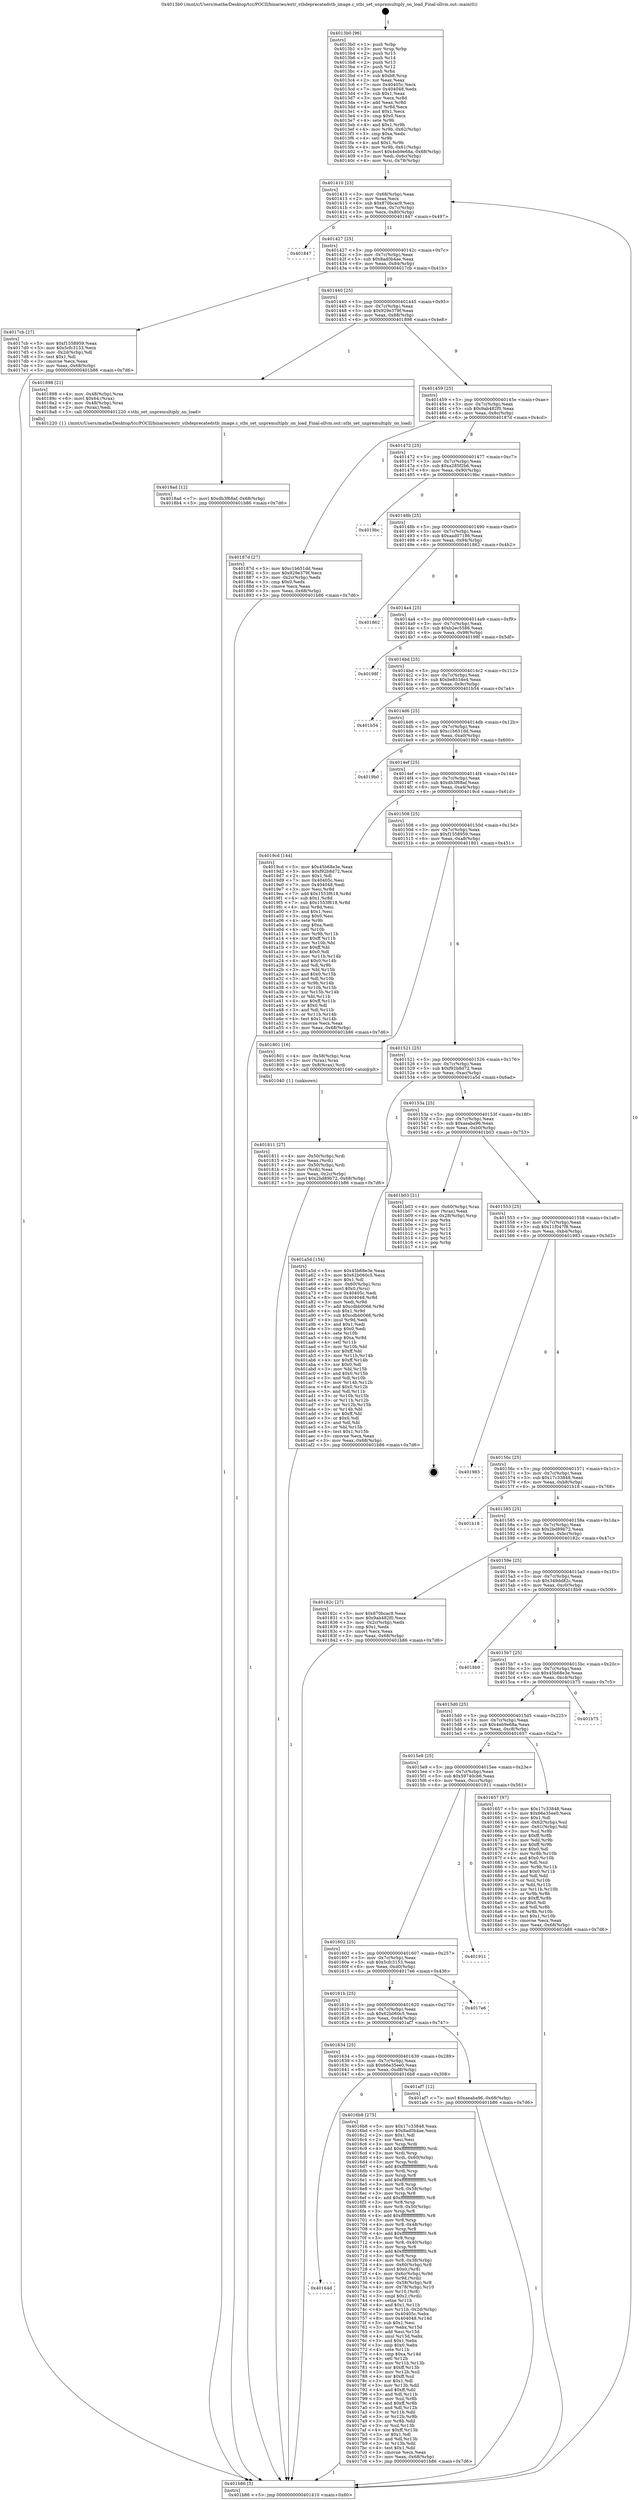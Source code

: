 digraph "0x4013b0" {
  label = "0x4013b0 (/mnt/c/Users/mathe/Desktop/tcc/POCII/binaries/extr_stbdeprecatedstb_image.c_stbi_set_unpremultiply_on_load_Final-ollvm.out::main(0))"
  labelloc = "t"
  node[shape=record]

  Entry [label="",width=0.3,height=0.3,shape=circle,fillcolor=black,style=filled]
  "0x401410" [label="{
     0x401410 [23]\l
     | [instrs]\l
     &nbsp;&nbsp;0x401410 \<+3\>: mov -0x68(%rbp),%eax\l
     &nbsp;&nbsp;0x401413 \<+2\>: mov %eax,%ecx\l
     &nbsp;&nbsp;0x401415 \<+6\>: sub $0x870bcac9,%ecx\l
     &nbsp;&nbsp;0x40141b \<+3\>: mov %eax,-0x7c(%rbp)\l
     &nbsp;&nbsp;0x40141e \<+3\>: mov %ecx,-0x80(%rbp)\l
     &nbsp;&nbsp;0x401421 \<+6\>: je 0000000000401847 \<main+0x497\>\l
  }"]
  "0x401847" [label="{
     0x401847\l
  }", style=dashed]
  "0x401427" [label="{
     0x401427 [25]\l
     | [instrs]\l
     &nbsp;&nbsp;0x401427 \<+5\>: jmp 000000000040142c \<main+0x7c\>\l
     &nbsp;&nbsp;0x40142c \<+3\>: mov -0x7c(%rbp),%eax\l
     &nbsp;&nbsp;0x40142f \<+5\>: sub $0x8ad0b4ae,%eax\l
     &nbsp;&nbsp;0x401434 \<+6\>: mov %eax,-0x84(%rbp)\l
     &nbsp;&nbsp;0x40143a \<+6\>: je 00000000004017cb \<main+0x41b\>\l
  }"]
  Exit [label="",width=0.3,height=0.3,shape=circle,fillcolor=black,style=filled,peripheries=2]
  "0x4017cb" [label="{
     0x4017cb [27]\l
     | [instrs]\l
     &nbsp;&nbsp;0x4017cb \<+5\>: mov $0xf1558959,%eax\l
     &nbsp;&nbsp;0x4017d0 \<+5\>: mov $0x5cfc3153,%ecx\l
     &nbsp;&nbsp;0x4017d5 \<+3\>: mov -0x2d(%rbp),%dl\l
     &nbsp;&nbsp;0x4017d8 \<+3\>: test $0x1,%dl\l
     &nbsp;&nbsp;0x4017db \<+3\>: cmovne %ecx,%eax\l
     &nbsp;&nbsp;0x4017de \<+3\>: mov %eax,-0x68(%rbp)\l
     &nbsp;&nbsp;0x4017e1 \<+5\>: jmp 0000000000401b86 \<main+0x7d6\>\l
  }"]
  "0x401440" [label="{
     0x401440 [25]\l
     | [instrs]\l
     &nbsp;&nbsp;0x401440 \<+5\>: jmp 0000000000401445 \<main+0x95\>\l
     &nbsp;&nbsp;0x401445 \<+3\>: mov -0x7c(%rbp),%eax\l
     &nbsp;&nbsp;0x401448 \<+5\>: sub $0x929e379f,%eax\l
     &nbsp;&nbsp;0x40144d \<+6\>: mov %eax,-0x88(%rbp)\l
     &nbsp;&nbsp;0x401453 \<+6\>: je 0000000000401898 \<main+0x4e8\>\l
  }"]
  "0x4018ad" [label="{
     0x4018ad [12]\l
     | [instrs]\l
     &nbsp;&nbsp;0x4018ad \<+7\>: movl $0xdb3f68af,-0x68(%rbp)\l
     &nbsp;&nbsp;0x4018b4 \<+5\>: jmp 0000000000401b86 \<main+0x7d6\>\l
  }"]
  "0x401898" [label="{
     0x401898 [21]\l
     | [instrs]\l
     &nbsp;&nbsp;0x401898 \<+4\>: mov -0x48(%rbp),%rax\l
     &nbsp;&nbsp;0x40189c \<+6\>: movl $0x64,(%rax)\l
     &nbsp;&nbsp;0x4018a2 \<+4\>: mov -0x48(%rbp),%rax\l
     &nbsp;&nbsp;0x4018a6 \<+2\>: mov (%rax),%edi\l
     &nbsp;&nbsp;0x4018a8 \<+5\>: call 0000000000401220 \<stbi_set_unpremultiply_on_load\>\l
     | [calls]\l
     &nbsp;&nbsp;0x401220 \{1\} (/mnt/c/Users/mathe/Desktop/tcc/POCII/binaries/extr_stbdeprecatedstb_image.c_stbi_set_unpremultiply_on_load_Final-ollvm.out::stbi_set_unpremultiply_on_load)\l
  }"]
  "0x401459" [label="{
     0x401459 [25]\l
     | [instrs]\l
     &nbsp;&nbsp;0x401459 \<+5\>: jmp 000000000040145e \<main+0xae\>\l
     &nbsp;&nbsp;0x40145e \<+3\>: mov -0x7c(%rbp),%eax\l
     &nbsp;&nbsp;0x401461 \<+5\>: sub $0x9ab482f0,%eax\l
     &nbsp;&nbsp;0x401466 \<+6\>: mov %eax,-0x8c(%rbp)\l
     &nbsp;&nbsp;0x40146c \<+6\>: je 000000000040187d \<main+0x4cd\>\l
  }"]
  "0x401811" [label="{
     0x401811 [27]\l
     | [instrs]\l
     &nbsp;&nbsp;0x401811 \<+4\>: mov -0x50(%rbp),%rdi\l
     &nbsp;&nbsp;0x401815 \<+2\>: mov %eax,(%rdi)\l
     &nbsp;&nbsp;0x401817 \<+4\>: mov -0x50(%rbp),%rdi\l
     &nbsp;&nbsp;0x40181b \<+2\>: mov (%rdi),%eax\l
     &nbsp;&nbsp;0x40181d \<+3\>: mov %eax,-0x2c(%rbp)\l
     &nbsp;&nbsp;0x401820 \<+7\>: movl $0x2bd89b72,-0x68(%rbp)\l
     &nbsp;&nbsp;0x401827 \<+5\>: jmp 0000000000401b86 \<main+0x7d6\>\l
  }"]
  "0x40187d" [label="{
     0x40187d [27]\l
     | [instrs]\l
     &nbsp;&nbsp;0x40187d \<+5\>: mov $0xc1b651dd,%eax\l
     &nbsp;&nbsp;0x401882 \<+5\>: mov $0x929e379f,%ecx\l
     &nbsp;&nbsp;0x401887 \<+3\>: mov -0x2c(%rbp),%edx\l
     &nbsp;&nbsp;0x40188a \<+3\>: cmp $0x0,%edx\l
     &nbsp;&nbsp;0x40188d \<+3\>: cmove %ecx,%eax\l
     &nbsp;&nbsp;0x401890 \<+3\>: mov %eax,-0x68(%rbp)\l
     &nbsp;&nbsp;0x401893 \<+5\>: jmp 0000000000401b86 \<main+0x7d6\>\l
  }"]
  "0x401472" [label="{
     0x401472 [25]\l
     | [instrs]\l
     &nbsp;&nbsp;0x401472 \<+5\>: jmp 0000000000401477 \<main+0xc7\>\l
     &nbsp;&nbsp;0x401477 \<+3\>: mov -0x7c(%rbp),%eax\l
     &nbsp;&nbsp;0x40147a \<+5\>: sub $0xa285f2b6,%eax\l
     &nbsp;&nbsp;0x40147f \<+6\>: mov %eax,-0x90(%rbp)\l
     &nbsp;&nbsp;0x401485 \<+6\>: je 00000000004019bc \<main+0x60c\>\l
  }"]
  "0x40164d" [label="{
     0x40164d\l
  }", style=dashed]
  "0x4019bc" [label="{
     0x4019bc\l
  }", style=dashed]
  "0x40148b" [label="{
     0x40148b [25]\l
     | [instrs]\l
     &nbsp;&nbsp;0x40148b \<+5\>: jmp 0000000000401490 \<main+0xe0\>\l
     &nbsp;&nbsp;0x401490 \<+3\>: mov -0x7c(%rbp),%eax\l
     &nbsp;&nbsp;0x401493 \<+5\>: sub $0xaad07186,%eax\l
     &nbsp;&nbsp;0x401498 \<+6\>: mov %eax,-0x94(%rbp)\l
     &nbsp;&nbsp;0x40149e \<+6\>: je 0000000000401862 \<main+0x4b2\>\l
  }"]
  "0x4016b8" [label="{
     0x4016b8 [275]\l
     | [instrs]\l
     &nbsp;&nbsp;0x4016b8 \<+5\>: mov $0x17c33848,%eax\l
     &nbsp;&nbsp;0x4016bd \<+5\>: mov $0x8ad0b4ae,%ecx\l
     &nbsp;&nbsp;0x4016c2 \<+2\>: mov $0x1,%dl\l
     &nbsp;&nbsp;0x4016c4 \<+2\>: xor %esi,%esi\l
     &nbsp;&nbsp;0x4016c6 \<+3\>: mov %rsp,%rdi\l
     &nbsp;&nbsp;0x4016c9 \<+4\>: add $0xfffffffffffffff0,%rdi\l
     &nbsp;&nbsp;0x4016cd \<+3\>: mov %rdi,%rsp\l
     &nbsp;&nbsp;0x4016d0 \<+4\>: mov %rdi,-0x60(%rbp)\l
     &nbsp;&nbsp;0x4016d4 \<+3\>: mov %rsp,%rdi\l
     &nbsp;&nbsp;0x4016d7 \<+4\>: add $0xfffffffffffffff0,%rdi\l
     &nbsp;&nbsp;0x4016db \<+3\>: mov %rdi,%rsp\l
     &nbsp;&nbsp;0x4016de \<+3\>: mov %rsp,%r8\l
     &nbsp;&nbsp;0x4016e1 \<+4\>: add $0xfffffffffffffff0,%r8\l
     &nbsp;&nbsp;0x4016e5 \<+3\>: mov %r8,%rsp\l
     &nbsp;&nbsp;0x4016e8 \<+4\>: mov %r8,-0x58(%rbp)\l
     &nbsp;&nbsp;0x4016ec \<+3\>: mov %rsp,%r8\l
     &nbsp;&nbsp;0x4016ef \<+4\>: add $0xfffffffffffffff0,%r8\l
     &nbsp;&nbsp;0x4016f3 \<+3\>: mov %r8,%rsp\l
     &nbsp;&nbsp;0x4016f6 \<+4\>: mov %r8,-0x50(%rbp)\l
     &nbsp;&nbsp;0x4016fa \<+3\>: mov %rsp,%r8\l
     &nbsp;&nbsp;0x4016fd \<+4\>: add $0xfffffffffffffff0,%r8\l
     &nbsp;&nbsp;0x401701 \<+3\>: mov %r8,%rsp\l
     &nbsp;&nbsp;0x401704 \<+4\>: mov %r8,-0x48(%rbp)\l
     &nbsp;&nbsp;0x401708 \<+3\>: mov %rsp,%r8\l
     &nbsp;&nbsp;0x40170b \<+4\>: add $0xfffffffffffffff0,%r8\l
     &nbsp;&nbsp;0x40170f \<+3\>: mov %r8,%rsp\l
     &nbsp;&nbsp;0x401712 \<+4\>: mov %r8,-0x40(%rbp)\l
     &nbsp;&nbsp;0x401716 \<+3\>: mov %rsp,%r8\l
     &nbsp;&nbsp;0x401719 \<+4\>: add $0xfffffffffffffff0,%r8\l
     &nbsp;&nbsp;0x40171d \<+3\>: mov %r8,%rsp\l
     &nbsp;&nbsp;0x401720 \<+4\>: mov %r8,-0x38(%rbp)\l
     &nbsp;&nbsp;0x401724 \<+4\>: mov -0x60(%rbp),%r8\l
     &nbsp;&nbsp;0x401728 \<+7\>: movl $0x0,(%r8)\l
     &nbsp;&nbsp;0x40172f \<+4\>: mov -0x6c(%rbp),%r9d\l
     &nbsp;&nbsp;0x401733 \<+3\>: mov %r9d,(%rdi)\l
     &nbsp;&nbsp;0x401736 \<+4\>: mov -0x58(%rbp),%r8\l
     &nbsp;&nbsp;0x40173a \<+4\>: mov -0x78(%rbp),%r10\l
     &nbsp;&nbsp;0x40173e \<+3\>: mov %r10,(%r8)\l
     &nbsp;&nbsp;0x401741 \<+3\>: cmpl $0x2,(%rdi)\l
     &nbsp;&nbsp;0x401744 \<+4\>: setne %r11b\l
     &nbsp;&nbsp;0x401748 \<+4\>: and $0x1,%r11b\l
     &nbsp;&nbsp;0x40174c \<+4\>: mov %r11b,-0x2d(%rbp)\l
     &nbsp;&nbsp;0x401750 \<+7\>: mov 0x40405c,%ebx\l
     &nbsp;&nbsp;0x401757 \<+8\>: mov 0x404048,%r14d\l
     &nbsp;&nbsp;0x40175f \<+3\>: sub $0x1,%esi\l
     &nbsp;&nbsp;0x401762 \<+3\>: mov %ebx,%r15d\l
     &nbsp;&nbsp;0x401765 \<+3\>: add %esi,%r15d\l
     &nbsp;&nbsp;0x401768 \<+4\>: imul %r15d,%ebx\l
     &nbsp;&nbsp;0x40176c \<+3\>: and $0x1,%ebx\l
     &nbsp;&nbsp;0x40176f \<+3\>: cmp $0x0,%ebx\l
     &nbsp;&nbsp;0x401772 \<+4\>: sete %r11b\l
     &nbsp;&nbsp;0x401776 \<+4\>: cmp $0xa,%r14d\l
     &nbsp;&nbsp;0x40177a \<+4\>: setl %r12b\l
     &nbsp;&nbsp;0x40177e \<+3\>: mov %r11b,%r13b\l
     &nbsp;&nbsp;0x401781 \<+4\>: xor $0xff,%r13b\l
     &nbsp;&nbsp;0x401785 \<+3\>: mov %r12b,%sil\l
     &nbsp;&nbsp;0x401788 \<+4\>: xor $0xff,%sil\l
     &nbsp;&nbsp;0x40178c \<+3\>: xor $0x1,%dl\l
     &nbsp;&nbsp;0x40178f \<+3\>: mov %r13b,%dil\l
     &nbsp;&nbsp;0x401792 \<+4\>: and $0xff,%dil\l
     &nbsp;&nbsp;0x401796 \<+3\>: and %dl,%r11b\l
     &nbsp;&nbsp;0x401799 \<+3\>: mov %sil,%r8b\l
     &nbsp;&nbsp;0x40179c \<+4\>: and $0xff,%r8b\l
     &nbsp;&nbsp;0x4017a0 \<+3\>: and %dl,%r12b\l
     &nbsp;&nbsp;0x4017a3 \<+3\>: or %r11b,%dil\l
     &nbsp;&nbsp;0x4017a6 \<+3\>: or %r12b,%r8b\l
     &nbsp;&nbsp;0x4017a9 \<+3\>: xor %r8b,%dil\l
     &nbsp;&nbsp;0x4017ac \<+3\>: or %sil,%r13b\l
     &nbsp;&nbsp;0x4017af \<+4\>: xor $0xff,%r13b\l
     &nbsp;&nbsp;0x4017b3 \<+3\>: or $0x1,%dl\l
     &nbsp;&nbsp;0x4017b6 \<+3\>: and %dl,%r13b\l
     &nbsp;&nbsp;0x4017b9 \<+3\>: or %r13b,%dil\l
     &nbsp;&nbsp;0x4017bc \<+4\>: test $0x1,%dil\l
     &nbsp;&nbsp;0x4017c0 \<+3\>: cmovne %ecx,%eax\l
     &nbsp;&nbsp;0x4017c3 \<+3\>: mov %eax,-0x68(%rbp)\l
     &nbsp;&nbsp;0x4017c6 \<+5\>: jmp 0000000000401b86 \<main+0x7d6\>\l
  }"]
  "0x401862" [label="{
     0x401862\l
  }", style=dashed]
  "0x4014a4" [label="{
     0x4014a4 [25]\l
     | [instrs]\l
     &nbsp;&nbsp;0x4014a4 \<+5\>: jmp 00000000004014a9 \<main+0xf9\>\l
     &nbsp;&nbsp;0x4014a9 \<+3\>: mov -0x7c(%rbp),%eax\l
     &nbsp;&nbsp;0x4014ac \<+5\>: sub $0xb2ec5586,%eax\l
     &nbsp;&nbsp;0x4014b1 \<+6\>: mov %eax,-0x98(%rbp)\l
     &nbsp;&nbsp;0x4014b7 \<+6\>: je 000000000040198f \<main+0x5df\>\l
  }"]
  "0x401634" [label="{
     0x401634 [25]\l
     | [instrs]\l
     &nbsp;&nbsp;0x401634 \<+5\>: jmp 0000000000401639 \<main+0x289\>\l
     &nbsp;&nbsp;0x401639 \<+3\>: mov -0x7c(%rbp),%eax\l
     &nbsp;&nbsp;0x40163c \<+5\>: sub $0x66e35ee0,%eax\l
     &nbsp;&nbsp;0x401641 \<+6\>: mov %eax,-0xd8(%rbp)\l
     &nbsp;&nbsp;0x401647 \<+6\>: je 00000000004016b8 \<main+0x308\>\l
  }"]
  "0x40198f" [label="{
     0x40198f\l
  }", style=dashed]
  "0x4014bd" [label="{
     0x4014bd [25]\l
     | [instrs]\l
     &nbsp;&nbsp;0x4014bd \<+5\>: jmp 00000000004014c2 \<main+0x112\>\l
     &nbsp;&nbsp;0x4014c2 \<+3\>: mov -0x7c(%rbp),%eax\l
     &nbsp;&nbsp;0x4014c5 \<+5\>: sub $0xbe8534e4,%eax\l
     &nbsp;&nbsp;0x4014ca \<+6\>: mov %eax,-0x9c(%rbp)\l
     &nbsp;&nbsp;0x4014d0 \<+6\>: je 0000000000401b54 \<main+0x7a4\>\l
  }"]
  "0x401af7" [label="{
     0x401af7 [12]\l
     | [instrs]\l
     &nbsp;&nbsp;0x401af7 \<+7\>: movl $0xaeaba96,-0x68(%rbp)\l
     &nbsp;&nbsp;0x401afe \<+5\>: jmp 0000000000401b86 \<main+0x7d6\>\l
  }"]
  "0x401b54" [label="{
     0x401b54\l
  }", style=dashed]
  "0x4014d6" [label="{
     0x4014d6 [25]\l
     | [instrs]\l
     &nbsp;&nbsp;0x4014d6 \<+5\>: jmp 00000000004014db \<main+0x12b\>\l
     &nbsp;&nbsp;0x4014db \<+3\>: mov -0x7c(%rbp),%eax\l
     &nbsp;&nbsp;0x4014de \<+5\>: sub $0xc1b651dd,%eax\l
     &nbsp;&nbsp;0x4014e3 \<+6\>: mov %eax,-0xa0(%rbp)\l
     &nbsp;&nbsp;0x4014e9 \<+6\>: je 00000000004019b0 \<main+0x600\>\l
  }"]
  "0x40161b" [label="{
     0x40161b [25]\l
     | [instrs]\l
     &nbsp;&nbsp;0x40161b \<+5\>: jmp 0000000000401620 \<main+0x270\>\l
     &nbsp;&nbsp;0x401620 \<+3\>: mov -0x7c(%rbp),%eax\l
     &nbsp;&nbsp;0x401623 \<+5\>: sub $0x62b060c5,%eax\l
     &nbsp;&nbsp;0x401628 \<+6\>: mov %eax,-0xd4(%rbp)\l
     &nbsp;&nbsp;0x40162e \<+6\>: je 0000000000401af7 \<main+0x747\>\l
  }"]
  "0x4019b0" [label="{
     0x4019b0\l
  }", style=dashed]
  "0x4014ef" [label="{
     0x4014ef [25]\l
     | [instrs]\l
     &nbsp;&nbsp;0x4014ef \<+5\>: jmp 00000000004014f4 \<main+0x144\>\l
     &nbsp;&nbsp;0x4014f4 \<+3\>: mov -0x7c(%rbp),%eax\l
     &nbsp;&nbsp;0x4014f7 \<+5\>: sub $0xdb3f68af,%eax\l
     &nbsp;&nbsp;0x4014fc \<+6\>: mov %eax,-0xa4(%rbp)\l
     &nbsp;&nbsp;0x401502 \<+6\>: je 00000000004019cd \<main+0x61d\>\l
  }"]
  "0x4017e6" [label="{
     0x4017e6\l
  }", style=dashed]
  "0x4019cd" [label="{
     0x4019cd [144]\l
     | [instrs]\l
     &nbsp;&nbsp;0x4019cd \<+5\>: mov $0x45b68e3e,%eax\l
     &nbsp;&nbsp;0x4019d2 \<+5\>: mov $0xf92b8d72,%ecx\l
     &nbsp;&nbsp;0x4019d7 \<+2\>: mov $0x1,%dl\l
     &nbsp;&nbsp;0x4019d9 \<+7\>: mov 0x40405c,%esi\l
     &nbsp;&nbsp;0x4019e0 \<+7\>: mov 0x404048,%edi\l
     &nbsp;&nbsp;0x4019e7 \<+3\>: mov %esi,%r8d\l
     &nbsp;&nbsp;0x4019ea \<+7\>: add $0x1553f618,%r8d\l
     &nbsp;&nbsp;0x4019f1 \<+4\>: sub $0x1,%r8d\l
     &nbsp;&nbsp;0x4019f5 \<+7\>: sub $0x1553f618,%r8d\l
     &nbsp;&nbsp;0x4019fc \<+4\>: imul %r8d,%esi\l
     &nbsp;&nbsp;0x401a00 \<+3\>: and $0x1,%esi\l
     &nbsp;&nbsp;0x401a03 \<+3\>: cmp $0x0,%esi\l
     &nbsp;&nbsp;0x401a06 \<+4\>: sete %r9b\l
     &nbsp;&nbsp;0x401a0a \<+3\>: cmp $0xa,%edi\l
     &nbsp;&nbsp;0x401a0d \<+4\>: setl %r10b\l
     &nbsp;&nbsp;0x401a11 \<+3\>: mov %r9b,%r11b\l
     &nbsp;&nbsp;0x401a14 \<+4\>: xor $0xff,%r11b\l
     &nbsp;&nbsp;0x401a18 \<+3\>: mov %r10b,%bl\l
     &nbsp;&nbsp;0x401a1b \<+3\>: xor $0xff,%bl\l
     &nbsp;&nbsp;0x401a1e \<+3\>: xor $0x0,%dl\l
     &nbsp;&nbsp;0x401a21 \<+3\>: mov %r11b,%r14b\l
     &nbsp;&nbsp;0x401a24 \<+4\>: and $0x0,%r14b\l
     &nbsp;&nbsp;0x401a28 \<+3\>: and %dl,%r9b\l
     &nbsp;&nbsp;0x401a2b \<+3\>: mov %bl,%r15b\l
     &nbsp;&nbsp;0x401a2e \<+4\>: and $0x0,%r15b\l
     &nbsp;&nbsp;0x401a32 \<+3\>: and %dl,%r10b\l
     &nbsp;&nbsp;0x401a35 \<+3\>: or %r9b,%r14b\l
     &nbsp;&nbsp;0x401a38 \<+3\>: or %r10b,%r15b\l
     &nbsp;&nbsp;0x401a3b \<+3\>: xor %r15b,%r14b\l
     &nbsp;&nbsp;0x401a3e \<+3\>: or %bl,%r11b\l
     &nbsp;&nbsp;0x401a41 \<+4\>: xor $0xff,%r11b\l
     &nbsp;&nbsp;0x401a45 \<+3\>: or $0x0,%dl\l
     &nbsp;&nbsp;0x401a48 \<+3\>: and %dl,%r11b\l
     &nbsp;&nbsp;0x401a4b \<+3\>: or %r11b,%r14b\l
     &nbsp;&nbsp;0x401a4e \<+4\>: test $0x1,%r14b\l
     &nbsp;&nbsp;0x401a52 \<+3\>: cmovne %ecx,%eax\l
     &nbsp;&nbsp;0x401a55 \<+3\>: mov %eax,-0x68(%rbp)\l
     &nbsp;&nbsp;0x401a58 \<+5\>: jmp 0000000000401b86 \<main+0x7d6\>\l
  }"]
  "0x401508" [label="{
     0x401508 [25]\l
     | [instrs]\l
     &nbsp;&nbsp;0x401508 \<+5\>: jmp 000000000040150d \<main+0x15d\>\l
     &nbsp;&nbsp;0x40150d \<+3\>: mov -0x7c(%rbp),%eax\l
     &nbsp;&nbsp;0x401510 \<+5\>: sub $0xf1558959,%eax\l
     &nbsp;&nbsp;0x401515 \<+6\>: mov %eax,-0xa8(%rbp)\l
     &nbsp;&nbsp;0x40151b \<+6\>: je 0000000000401801 \<main+0x451\>\l
  }"]
  "0x401602" [label="{
     0x401602 [25]\l
     | [instrs]\l
     &nbsp;&nbsp;0x401602 \<+5\>: jmp 0000000000401607 \<main+0x257\>\l
     &nbsp;&nbsp;0x401607 \<+3\>: mov -0x7c(%rbp),%eax\l
     &nbsp;&nbsp;0x40160a \<+5\>: sub $0x5cfc3153,%eax\l
     &nbsp;&nbsp;0x40160f \<+6\>: mov %eax,-0xd0(%rbp)\l
     &nbsp;&nbsp;0x401615 \<+6\>: je 00000000004017e6 \<main+0x436\>\l
  }"]
  "0x401801" [label="{
     0x401801 [16]\l
     | [instrs]\l
     &nbsp;&nbsp;0x401801 \<+4\>: mov -0x58(%rbp),%rax\l
     &nbsp;&nbsp;0x401805 \<+3\>: mov (%rax),%rax\l
     &nbsp;&nbsp;0x401808 \<+4\>: mov 0x8(%rax),%rdi\l
     &nbsp;&nbsp;0x40180c \<+5\>: call 0000000000401040 \<atoi@plt\>\l
     | [calls]\l
     &nbsp;&nbsp;0x401040 \{1\} (unknown)\l
  }"]
  "0x401521" [label="{
     0x401521 [25]\l
     | [instrs]\l
     &nbsp;&nbsp;0x401521 \<+5\>: jmp 0000000000401526 \<main+0x176\>\l
     &nbsp;&nbsp;0x401526 \<+3\>: mov -0x7c(%rbp),%eax\l
     &nbsp;&nbsp;0x401529 \<+5\>: sub $0xf92b8d72,%eax\l
     &nbsp;&nbsp;0x40152e \<+6\>: mov %eax,-0xac(%rbp)\l
     &nbsp;&nbsp;0x401534 \<+6\>: je 0000000000401a5d \<main+0x6ad\>\l
  }"]
  "0x401911" [label="{
     0x401911\l
  }", style=dashed]
  "0x401a5d" [label="{
     0x401a5d [154]\l
     | [instrs]\l
     &nbsp;&nbsp;0x401a5d \<+5\>: mov $0x45b68e3e,%eax\l
     &nbsp;&nbsp;0x401a62 \<+5\>: mov $0x62b060c5,%ecx\l
     &nbsp;&nbsp;0x401a67 \<+2\>: mov $0x1,%dl\l
     &nbsp;&nbsp;0x401a69 \<+4\>: mov -0x60(%rbp),%rsi\l
     &nbsp;&nbsp;0x401a6d \<+6\>: movl $0x0,(%rsi)\l
     &nbsp;&nbsp;0x401a73 \<+7\>: mov 0x40405c,%edi\l
     &nbsp;&nbsp;0x401a7a \<+8\>: mov 0x404048,%r8d\l
     &nbsp;&nbsp;0x401a82 \<+3\>: mov %edi,%r9d\l
     &nbsp;&nbsp;0x401a85 \<+7\>: add $0xcdbb0066,%r9d\l
     &nbsp;&nbsp;0x401a8c \<+4\>: sub $0x1,%r9d\l
     &nbsp;&nbsp;0x401a90 \<+7\>: sub $0xcdbb0066,%r9d\l
     &nbsp;&nbsp;0x401a97 \<+4\>: imul %r9d,%edi\l
     &nbsp;&nbsp;0x401a9b \<+3\>: and $0x1,%edi\l
     &nbsp;&nbsp;0x401a9e \<+3\>: cmp $0x0,%edi\l
     &nbsp;&nbsp;0x401aa1 \<+4\>: sete %r10b\l
     &nbsp;&nbsp;0x401aa5 \<+4\>: cmp $0xa,%r8d\l
     &nbsp;&nbsp;0x401aa9 \<+4\>: setl %r11b\l
     &nbsp;&nbsp;0x401aad \<+3\>: mov %r10b,%bl\l
     &nbsp;&nbsp;0x401ab0 \<+3\>: xor $0xff,%bl\l
     &nbsp;&nbsp;0x401ab3 \<+3\>: mov %r11b,%r14b\l
     &nbsp;&nbsp;0x401ab6 \<+4\>: xor $0xff,%r14b\l
     &nbsp;&nbsp;0x401aba \<+3\>: xor $0x0,%dl\l
     &nbsp;&nbsp;0x401abd \<+3\>: mov %bl,%r15b\l
     &nbsp;&nbsp;0x401ac0 \<+4\>: and $0x0,%r15b\l
     &nbsp;&nbsp;0x401ac4 \<+3\>: and %dl,%r10b\l
     &nbsp;&nbsp;0x401ac7 \<+3\>: mov %r14b,%r12b\l
     &nbsp;&nbsp;0x401aca \<+4\>: and $0x0,%r12b\l
     &nbsp;&nbsp;0x401ace \<+3\>: and %dl,%r11b\l
     &nbsp;&nbsp;0x401ad1 \<+3\>: or %r10b,%r15b\l
     &nbsp;&nbsp;0x401ad4 \<+3\>: or %r11b,%r12b\l
     &nbsp;&nbsp;0x401ad7 \<+3\>: xor %r12b,%r15b\l
     &nbsp;&nbsp;0x401ada \<+3\>: or %r14b,%bl\l
     &nbsp;&nbsp;0x401add \<+3\>: xor $0xff,%bl\l
     &nbsp;&nbsp;0x401ae0 \<+3\>: or $0x0,%dl\l
     &nbsp;&nbsp;0x401ae3 \<+2\>: and %dl,%bl\l
     &nbsp;&nbsp;0x401ae5 \<+3\>: or %bl,%r15b\l
     &nbsp;&nbsp;0x401ae8 \<+4\>: test $0x1,%r15b\l
     &nbsp;&nbsp;0x401aec \<+3\>: cmovne %ecx,%eax\l
     &nbsp;&nbsp;0x401aef \<+3\>: mov %eax,-0x68(%rbp)\l
     &nbsp;&nbsp;0x401af2 \<+5\>: jmp 0000000000401b86 \<main+0x7d6\>\l
  }"]
  "0x40153a" [label="{
     0x40153a [25]\l
     | [instrs]\l
     &nbsp;&nbsp;0x40153a \<+5\>: jmp 000000000040153f \<main+0x18f\>\l
     &nbsp;&nbsp;0x40153f \<+3\>: mov -0x7c(%rbp),%eax\l
     &nbsp;&nbsp;0x401542 \<+5\>: sub $0xaeaba96,%eax\l
     &nbsp;&nbsp;0x401547 \<+6\>: mov %eax,-0xb0(%rbp)\l
     &nbsp;&nbsp;0x40154d \<+6\>: je 0000000000401b03 \<main+0x753\>\l
  }"]
  "0x4013b0" [label="{
     0x4013b0 [96]\l
     | [instrs]\l
     &nbsp;&nbsp;0x4013b0 \<+1\>: push %rbp\l
     &nbsp;&nbsp;0x4013b1 \<+3\>: mov %rsp,%rbp\l
     &nbsp;&nbsp;0x4013b4 \<+2\>: push %r15\l
     &nbsp;&nbsp;0x4013b6 \<+2\>: push %r14\l
     &nbsp;&nbsp;0x4013b8 \<+2\>: push %r13\l
     &nbsp;&nbsp;0x4013ba \<+2\>: push %r12\l
     &nbsp;&nbsp;0x4013bc \<+1\>: push %rbx\l
     &nbsp;&nbsp;0x4013bd \<+7\>: sub $0xb8,%rsp\l
     &nbsp;&nbsp;0x4013c4 \<+2\>: xor %eax,%eax\l
     &nbsp;&nbsp;0x4013c6 \<+7\>: mov 0x40405c,%ecx\l
     &nbsp;&nbsp;0x4013cd \<+7\>: mov 0x404048,%edx\l
     &nbsp;&nbsp;0x4013d4 \<+3\>: sub $0x1,%eax\l
     &nbsp;&nbsp;0x4013d7 \<+3\>: mov %ecx,%r8d\l
     &nbsp;&nbsp;0x4013da \<+3\>: add %eax,%r8d\l
     &nbsp;&nbsp;0x4013dd \<+4\>: imul %r8d,%ecx\l
     &nbsp;&nbsp;0x4013e1 \<+3\>: and $0x1,%ecx\l
     &nbsp;&nbsp;0x4013e4 \<+3\>: cmp $0x0,%ecx\l
     &nbsp;&nbsp;0x4013e7 \<+4\>: sete %r9b\l
     &nbsp;&nbsp;0x4013eb \<+4\>: and $0x1,%r9b\l
     &nbsp;&nbsp;0x4013ef \<+4\>: mov %r9b,-0x62(%rbp)\l
     &nbsp;&nbsp;0x4013f3 \<+3\>: cmp $0xa,%edx\l
     &nbsp;&nbsp;0x4013f6 \<+4\>: setl %r9b\l
     &nbsp;&nbsp;0x4013fa \<+4\>: and $0x1,%r9b\l
     &nbsp;&nbsp;0x4013fe \<+4\>: mov %r9b,-0x61(%rbp)\l
     &nbsp;&nbsp;0x401402 \<+7\>: movl $0x4eb9e68a,-0x68(%rbp)\l
     &nbsp;&nbsp;0x401409 \<+3\>: mov %edi,-0x6c(%rbp)\l
     &nbsp;&nbsp;0x40140c \<+4\>: mov %rsi,-0x78(%rbp)\l
  }"]
  "0x401b03" [label="{
     0x401b03 [21]\l
     | [instrs]\l
     &nbsp;&nbsp;0x401b03 \<+4\>: mov -0x60(%rbp),%rax\l
     &nbsp;&nbsp;0x401b07 \<+2\>: mov (%rax),%eax\l
     &nbsp;&nbsp;0x401b09 \<+4\>: lea -0x28(%rbp),%rsp\l
     &nbsp;&nbsp;0x401b0d \<+1\>: pop %rbx\l
     &nbsp;&nbsp;0x401b0e \<+2\>: pop %r12\l
     &nbsp;&nbsp;0x401b10 \<+2\>: pop %r13\l
     &nbsp;&nbsp;0x401b12 \<+2\>: pop %r14\l
     &nbsp;&nbsp;0x401b14 \<+2\>: pop %r15\l
     &nbsp;&nbsp;0x401b16 \<+1\>: pop %rbp\l
     &nbsp;&nbsp;0x401b17 \<+1\>: ret\l
  }"]
  "0x401553" [label="{
     0x401553 [25]\l
     | [instrs]\l
     &nbsp;&nbsp;0x401553 \<+5\>: jmp 0000000000401558 \<main+0x1a8\>\l
     &nbsp;&nbsp;0x401558 \<+3\>: mov -0x7c(%rbp),%eax\l
     &nbsp;&nbsp;0x40155b \<+5\>: sub $0x11f047f8,%eax\l
     &nbsp;&nbsp;0x401560 \<+6\>: mov %eax,-0xb4(%rbp)\l
     &nbsp;&nbsp;0x401566 \<+6\>: je 0000000000401983 \<main+0x5d3\>\l
  }"]
  "0x401b86" [label="{
     0x401b86 [5]\l
     | [instrs]\l
     &nbsp;&nbsp;0x401b86 \<+5\>: jmp 0000000000401410 \<main+0x60\>\l
  }"]
  "0x401983" [label="{
     0x401983\l
  }", style=dashed]
  "0x40156c" [label="{
     0x40156c [25]\l
     | [instrs]\l
     &nbsp;&nbsp;0x40156c \<+5\>: jmp 0000000000401571 \<main+0x1c1\>\l
     &nbsp;&nbsp;0x401571 \<+3\>: mov -0x7c(%rbp),%eax\l
     &nbsp;&nbsp;0x401574 \<+5\>: sub $0x17c33848,%eax\l
     &nbsp;&nbsp;0x401579 \<+6\>: mov %eax,-0xb8(%rbp)\l
     &nbsp;&nbsp;0x40157f \<+6\>: je 0000000000401b18 \<main+0x768\>\l
  }"]
  "0x4015e9" [label="{
     0x4015e9 [25]\l
     | [instrs]\l
     &nbsp;&nbsp;0x4015e9 \<+5\>: jmp 00000000004015ee \<main+0x23e\>\l
     &nbsp;&nbsp;0x4015ee \<+3\>: mov -0x7c(%rbp),%eax\l
     &nbsp;&nbsp;0x4015f1 \<+5\>: sub $0x59740cb6,%eax\l
     &nbsp;&nbsp;0x4015f6 \<+6\>: mov %eax,-0xcc(%rbp)\l
     &nbsp;&nbsp;0x4015fc \<+6\>: je 0000000000401911 \<main+0x561\>\l
  }"]
  "0x401b18" [label="{
     0x401b18\l
  }", style=dashed]
  "0x401585" [label="{
     0x401585 [25]\l
     | [instrs]\l
     &nbsp;&nbsp;0x401585 \<+5\>: jmp 000000000040158a \<main+0x1da\>\l
     &nbsp;&nbsp;0x40158a \<+3\>: mov -0x7c(%rbp),%eax\l
     &nbsp;&nbsp;0x40158d \<+5\>: sub $0x2bd89b72,%eax\l
     &nbsp;&nbsp;0x401592 \<+6\>: mov %eax,-0xbc(%rbp)\l
     &nbsp;&nbsp;0x401598 \<+6\>: je 000000000040182c \<main+0x47c\>\l
  }"]
  "0x401657" [label="{
     0x401657 [97]\l
     | [instrs]\l
     &nbsp;&nbsp;0x401657 \<+5\>: mov $0x17c33848,%eax\l
     &nbsp;&nbsp;0x40165c \<+5\>: mov $0x66e35ee0,%ecx\l
     &nbsp;&nbsp;0x401661 \<+2\>: mov $0x1,%dl\l
     &nbsp;&nbsp;0x401663 \<+4\>: mov -0x62(%rbp),%sil\l
     &nbsp;&nbsp;0x401667 \<+4\>: mov -0x61(%rbp),%dil\l
     &nbsp;&nbsp;0x40166b \<+3\>: mov %sil,%r8b\l
     &nbsp;&nbsp;0x40166e \<+4\>: xor $0xff,%r8b\l
     &nbsp;&nbsp;0x401672 \<+3\>: mov %dil,%r9b\l
     &nbsp;&nbsp;0x401675 \<+4\>: xor $0xff,%r9b\l
     &nbsp;&nbsp;0x401679 \<+3\>: xor $0x0,%dl\l
     &nbsp;&nbsp;0x40167c \<+3\>: mov %r8b,%r10b\l
     &nbsp;&nbsp;0x40167f \<+4\>: and $0x0,%r10b\l
     &nbsp;&nbsp;0x401683 \<+3\>: and %dl,%sil\l
     &nbsp;&nbsp;0x401686 \<+3\>: mov %r9b,%r11b\l
     &nbsp;&nbsp;0x401689 \<+4\>: and $0x0,%r11b\l
     &nbsp;&nbsp;0x40168d \<+3\>: and %dl,%dil\l
     &nbsp;&nbsp;0x401690 \<+3\>: or %sil,%r10b\l
     &nbsp;&nbsp;0x401693 \<+3\>: or %dil,%r11b\l
     &nbsp;&nbsp;0x401696 \<+3\>: xor %r11b,%r10b\l
     &nbsp;&nbsp;0x401699 \<+3\>: or %r9b,%r8b\l
     &nbsp;&nbsp;0x40169c \<+4\>: xor $0xff,%r8b\l
     &nbsp;&nbsp;0x4016a0 \<+3\>: or $0x0,%dl\l
     &nbsp;&nbsp;0x4016a3 \<+3\>: and %dl,%r8b\l
     &nbsp;&nbsp;0x4016a6 \<+3\>: or %r8b,%r10b\l
     &nbsp;&nbsp;0x4016a9 \<+4\>: test $0x1,%r10b\l
     &nbsp;&nbsp;0x4016ad \<+3\>: cmovne %ecx,%eax\l
     &nbsp;&nbsp;0x4016b0 \<+3\>: mov %eax,-0x68(%rbp)\l
     &nbsp;&nbsp;0x4016b3 \<+5\>: jmp 0000000000401b86 \<main+0x7d6\>\l
  }"]
  "0x40182c" [label="{
     0x40182c [27]\l
     | [instrs]\l
     &nbsp;&nbsp;0x40182c \<+5\>: mov $0x870bcac9,%eax\l
     &nbsp;&nbsp;0x401831 \<+5\>: mov $0x9ab482f0,%ecx\l
     &nbsp;&nbsp;0x401836 \<+3\>: mov -0x2c(%rbp),%edx\l
     &nbsp;&nbsp;0x401839 \<+3\>: cmp $0x1,%edx\l
     &nbsp;&nbsp;0x40183c \<+3\>: cmovl %ecx,%eax\l
     &nbsp;&nbsp;0x40183f \<+3\>: mov %eax,-0x68(%rbp)\l
     &nbsp;&nbsp;0x401842 \<+5\>: jmp 0000000000401b86 \<main+0x7d6\>\l
  }"]
  "0x40159e" [label="{
     0x40159e [25]\l
     | [instrs]\l
     &nbsp;&nbsp;0x40159e \<+5\>: jmp 00000000004015a3 \<main+0x1f3\>\l
     &nbsp;&nbsp;0x4015a3 \<+3\>: mov -0x7c(%rbp),%eax\l
     &nbsp;&nbsp;0x4015a6 \<+5\>: sub $0x349dd82c,%eax\l
     &nbsp;&nbsp;0x4015ab \<+6\>: mov %eax,-0xc0(%rbp)\l
     &nbsp;&nbsp;0x4015b1 \<+6\>: je 00000000004018b9 \<main+0x509\>\l
  }"]
  "0x4015d0" [label="{
     0x4015d0 [25]\l
     | [instrs]\l
     &nbsp;&nbsp;0x4015d0 \<+5\>: jmp 00000000004015d5 \<main+0x225\>\l
     &nbsp;&nbsp;0x4015d5 \<+3\>: mov -0x7c(%rbp),%eax\l
     &nbsp;&nbsp;0x4015d8 \<+5\>: sub $0x4eb9e68a,%eax\l
     &nbsp;&nbsp;0x4015dd \<+6\>: mov %eax,-0xc8(%rbp)\l
     &nbsp;&nbsp;0x4015e3 \<+6\>: je 0000000000401657 \<main+0x2a7\>\l
  }"]
  "0x4018b9" [label="{
     0x4018b9\l
  }", style=dashed]
  "0x4015b7" [label="{
     0x4015b7 [25]\l
     | [instrs]\l
     &nbsp;&nbsp;0x4015b7 \<+5\>: jmp 00000000004015bc \<main+0x20c\>\l
     &nbsp;&nbsp;0x4015bc \<+3\>: mov -0x7c(%rbp),%eax\l
     &nbsp;&nbsp;0x4015bf \<+5\>: sub $0x45b68e3e,%eax\l
     &nbsp;&nbsp;0x4015c4 \<+6\>: mov %eax,-0xc4(%rbp)\l
     &nbsp;&nbsp;0x4015ca \<+6\>: je 0000000000401b75 \<main+0x7c5\>\l
  }"]
  "0x401b75" [label="{
     0x401b75\l
  }", style=dashed]
  Entry -> "0x4013b0" [label=" 1"]
  "0x401410" -> "0x401847" [label=" 0"]
  "0x401410" -> "0x401427" [label=" 11"]
  "0x401b03" -> Exit [label=" 1"]
  "0x401427" -> "0x4017cb" [label=" 1"]
  "0x401427" -> "0x401440" [label=" 10"]
  "0x401af7" -> "0x401b86" [label=" 1"]
  "0x401440" -> "0x401898" [label=" 1"]
  "0x401440" -> "0x401459" [label=" 9"]
  "0x401a5d" -> "0x401b86" [label=" 1"]
  "0x401459" -> "0x40187d" [label=" 1"]
  "0x401459" -> "0x401472" [label=" 8"]
  "0x4019cd" -> "0x401b86" [label=" 1"]
  "0x401472" -> "0x4019bc" [label=" 0"]
  "0x401472" -> "0x40148b" [label=" 8"]
  "0x401898" -> "0x4018ad" [label=" 1"]
  "0x40148b" -> "0x401862" [label=" 0"]
  "0x40148b" -> "0x4014a4" [label=" 8"]
  "0x40187d" -> "0x401b86" [label=" 1"]
  "0x4014a4" -> "0x40198f" [label=" 0"]
  "0x4014a4" -> "0x4014bd" [label=" 8"]
  "0x401811" -> "0x401b86" [label=" 1"]
  "0x4014bd" -> "0x401b54" [label=" 0"]
  "0x4014bd" -> "0x4014d6" [label=" 8"]
  "0x401801" -> "0x401811" [label=" 1"]
  "0x4014d6" -> "0x4019b0" [label=" 0"]
  "0x4014d6" -> "0x4014ef" [label=" 8"]
  "0x4016b8" -> "0x401b86" [label=" 1"]
  "0x4014ef" -> "0x4019cd" [label=" 1"]
  "0x4014ef" -> "0x401508" [label=" 7"]
  "0x4018ad" -> "0x401b86" [label=" 1"]
  "0x401508" -> "0x401801" [label=" 1"]
  "0x401508" -> "0x401521" [label=" 6"]
  "0x401634" -> "0x4016b8" [label=" 1"]
  "0x401521" -> "0x401a5d" [label=" 1"]
  "0x401521" -> "0x40153a" [label=" 5"]
  "0x40182c" -> "0x401b86" [label=" 1"]
  "0x40153a" -> "0x401b03" [label=" 1"]
  "0x40153a" -> "0x401553" [label=" 4"]
  "0x40161b" -> "0x401af7" [label=" 1"]
  "0x401553" -> "0x401983" [label=" 0"]
  "0x401553" -> "0x40156c" [label=" 4"]
  "0x4017cb" -> "0x401b86" [label=" 1"]
  "0x40156c" -> "0x401b18" [label=" 0"]
  "0x40156c" -> "0x401585" [label=" 4"]
  "0x401602" -> "0x40161b" [label=" 2"]
  "0x401585" -> "0x40182c" [label=" 1"]
  "0x401585" -> "0x40159e" [label=" 3"]
  "0x401602" -> "0x4017e6" [label=" 0"]
  "0x40159e" -> "0x4018b9" [label=" 0"]
  "0x40159e" -> "0x4015b7" [label=" 3"]
  "0x4015e9" -> "0x401602" [label=" 2"]
  "0x4015b7" -> "0x401b75" [label=" 0"]
  "0x4015b7" -> "0x4015d0" [label=" 3"]
  "0x401634" -> "0x40164d" [label=" 0"]
  "0x4015d0" -> "0x401657" [label=" 1"]
  "0x4015d0" -> "0x4015e9" [label=" 2"]
  "0x401657" -> "0x401b86" [label=" 1"]
  "0x4013b0" -> "0x401410" [label=" 1"]
  "0x401b86" -> "0x401410" [label=" 10"]
  "0x40161b" -> "0x401634" [label=" 1"]
  "0x4015e9" -> "0x401911" [label=" 0"]
}
